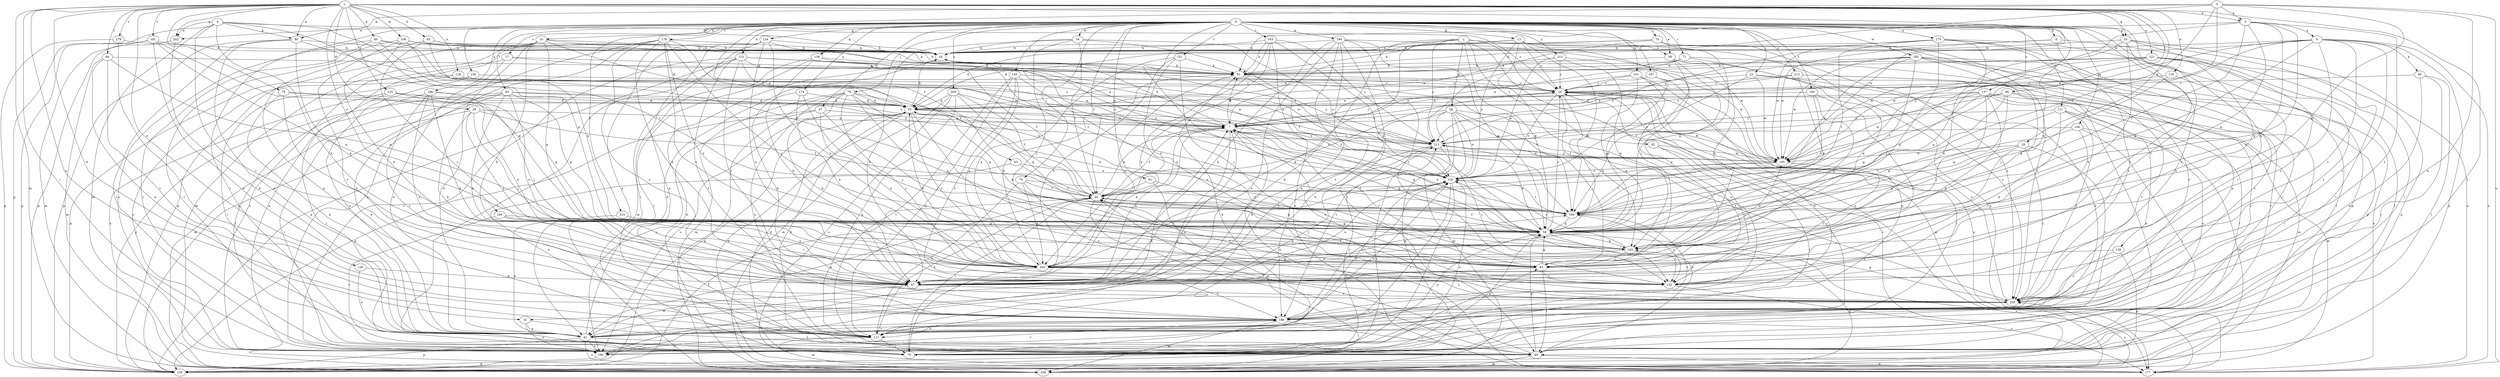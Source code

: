 strict digraph  {
0;
1;
2;
3;
4;
5;
6;
7;
8;
13;
15;
16;
17;
23;
24;
27;
28;
29;
32;
33;
34;
39;
40;
41;
43;
50;
55;
56;
58;
61;
65;
67;
70;
71;
74;
75;
76;
78;
82;
83;
85;
90;
91;
93;
94;
98;
99;
100;
101;
106;
109;
111;
115;
116;
117;
118;
120;
121;
125;
126;
134;
135;
136;
138;
143;
145;
151;
152;
157;
159;
160;
163;
165;
167;
169;
174;
175;
177;
178;
179;
181;
184;
186;
193;
194;
195;
196;
202;
203;
209;
211;
212;
213;
214;
220;
0 -> 8  [label=b];
0 -> 13  [label=b];
0 -> 15  [label=b];
0 -> 17  [label=c];
0 -> 23  [label=c];
0 -> 27  [label=d];
0 -> 34  [label=e];
0 -> 39  [label=e];
0 -> 43  [label=f];
0 -> 50  [label=f];
0 -> 55  [label=g];
0 -> 61  [label=h];
0 -> 70  [label=i];
0 -> 71  [label=i];
0 -> 74  [label=i];
0 -> 75  [label=i];
0 -> 76  [label=j];
0 -> 93  [label=l];
0 -> 100  [label=m];
0 -> 101  [label=m];
0 -> 111  [label=n];
0 -> 115  [label=n];
0 -> 134  [label=p];
0 -> 136  [label=q];
0 -> 138  [label=q];
0 -> 143  [label=q];
0 -> 145  [label=r];
0 -> 151  [label=r];
0 -> 152  [label=r];
0 -> 157  [label=s];
0 -> 159  [label=s];
0 -> 163  [label=t];
0 -> 165  [label=t];
0 -> 167  [label=t];
0 -> 169  [label=t];
0 -> 174  [label=u];
0 -> 175  [label=u];
0 -> 178  [label=v];
0 -> 193  [label=w];
0 -> 194  [label=w];
0 -> 196  [label=x];
0 -> 202  [label=x];
0 -> 209  [label=y];
0 -> 212  [label=z];
0 -> 213  [label=z];
0 -> 214  [label=z];
0 -> 220  [label=z];
1 -> 5  [label=a];
1 -> 28  [label=d];
1 -> 29  [label=d];
1 -> 32  [label=d];
1 -> 55  [label=g];
1 -> 65  [label=h];
1 -> 75  [label=i];
1 -> 78  [label=j];
1 -> 85  [label=k];
1 -> 90  [label=k];
1 -> 94  [label=l];
1 -> 98  [label=l];
1 -> 99  [label=l];
1 -> 106  [label=m];
1 -> 109  [label=m];
1 -> 116  [label=n];
1 -> 117  [label=n];
1 -> 118  [label=o];
1 -> 120  [label=o];
1 -> 121  [label=o];
1 -> 125  [label=o];
1 -> 179  [label=v];
1 -> 181  [label=v];
1 -> 184  [label=v];
1 -> 195  [label=w];
1 -> 202  [label=x];
2 -> 24  [label=c];
2 -> 32  [label=d];
2 -> 33  [label=d];
2 -> 39  [label=e];
2 -> 56  [label=g];
2 -> 58  [label=g];
2 -> 67  [label=h];
2 -> 82  [label=j];
2 -> 177  [label=u];
2 -> 211  [label=y];
3 -> 5  [label=a];
3 -> 16  [label=b];
3 -> 33  [label=d];
3 -> 50  [label=f];
3 -> 58  [label=g];
3 -> 90  [label=k];
3 -> 117  [label=n];
3 -> 177  [label=u];
3 -> 195  [label=w];
4 -> 24  [label=c];
4 -> 58  [label=g];
4 -> 67  [label=h];
4 -> 90  [label=k];
4 -> 109  [label=m];
4 -> 135  [label=p];
4 -> 169  [label=t];
4 -> 186  [label=v];
4 -> 202  [label=x];
5 -> 6  [label=a];
5 -> 58  [label=g];
5 -> 91  [label=k];
5 -> 126  [label=o];
5 -> 143  [label=q];
5 -> 169  [label=t];
5 -> 203  [label=x];
5 -> 220  [label=z];
6 -> 7  [label=a];
6 -> 16  [label=b];
6 -> 40  [label=e];
6 -> 50  [label=f];
6 -> 58  [label=g];
6 -> 83  [label=j];
6 -> 135  [label=p];
6 -> 152  [label=r];
6 -> 177  [label=u];
6 -> 195  [label=w];
6 -> 220  [label=z];
7 -> 16  [label=b];
7 -> 24  [label=c];
7 -> 50  [label=f];
7 -> 58  [label=g];
7 -> 91  [label=k];
7 -> 143  [label=q];
7 -> 152  [label=r];
7 -> 160  [label=s];
7 -> 177  [label=u];
7 -> 211  [label=y];
8 -> 16  [label=b];
8 -> 99  [label=l];
8 -> 195  [label=w];
8 -> 220  [label=z];
13 -> 16  [label=b];
13 -> 24  [label=c];
13 -> 33  [label=d];
13 -> 58  [label=g];
13 -> 83  [label=j];
13 -> 126  [label=o];
13 -> 160  [label=s];
13 -> 177  [label=u];
13 -> 220  [label=z];
15 -> 16  [label=b];
15 -> 33  [label=d];
15 -> 41  [label=e];
15 -> 67  [label=h];
15 -> 109  [label=m];
15 -> 126  [label=o];
15 -> 135  [label=p];
15 -> 143  [label=q];
15 -> 177  [label=u];
16 -> 91  [label=k];
17 -> 41  [label=e];
17 -> 91  [label=k];
17 -> 160  [label=s];
17 -> 195  [label=w];
23 -> 24  [label=c];
23 -> 41  [label=e];
23 -> 126  [label=o];
23 -> 177  [label=u];
23 -> 195  [label=w];
24 -> 33  [label=d];
24 -> 50  [label=f];
24 -> 75  [label=i];
24 -> 109  [label=m];
24 -> 126  [label=o];
24 -> 143  [label=q];
24 -> 169  [label=t];
24 -> 177  [label=u];
27 -> 7  [label=a];
27 -> 83  [label=j];
27 -> 135  [label=p];
27 -> 160  [label=s];
27 -> 203  [label=x];
28 -> 7  [label=a];
28 -> 50  [label=f];
28 -> 67  [label=h];
28 -> 75  [label=i];
28 -> 83  [label=j];
28 -> 203  [label=x];
29 -> 58  [label=g];
29 -> 169  [label=t];
29 -> 186  [label=v];
29 -> 195  [label=w];
29 -> 220  [label=z];
32 -> 41  [label=e];
32 -> 99  [label=l];
32 -> 160  [label=s];
33 -> 7  [label=a];
33 -> 16  [label=b];
33 -> 126  [label=o];
33 -> 135  [label=p];
33 -> 143  [label=q];
33 -> 152  [label=r];
33 -> 160  [label=s];
33 -> 177  [label=u];
33 -> 203  [label=x];
34 -> 16  [label=b];
34 -> 50  [label=f];
34 -> 67  [label=h];
34 -> 83  [label=j];
34 -> 126  [label=o];
34 -> 169  [label=t];
39 -> 91  [label=k];
39 -> 143  [label=q];
39 -> 169  [label=t];
39 -> 203  [label=x];
39 -> 220  [label=z];
40 -> 24  [label=c];
40 -> 41  [label=e];
40 -> 75  [label=i];
40 -> 99  [label=l];
41 -> 7  [label=a];
41 -> 16  [label=b];
41 -> 99  [label=l];
41 -> 126  [label=o];
41 -> 135  [label=p];
41 -> 160  [label=s];
41 -> 177  [label=u];
41 -> 186  [label=v];
43 -> 117  [label=n];
43 -> 126  [label=o];
43 -> 169  [label=t];
50 -> 7  [label=a];
50 -> 41  [label=e];
50 -> 75  [label=i];
50 -> 83  [label=j];
50 -> 99  [label=l];
50 -> 169  [label=t];
55 -> 16  [label=b];
55 -> 67  [label=h];
55 -> 75  [label=i];
55 -> 152  [label=r];
55 -> 177  [label=u];
55 -> 195  [label=w];
55 -> 220  [label=z];
56 -> 7  [label=a];
56 -> 67  [label=h];
56 -> 83  [label=j];
56 -> 109  [label=m];
56 -> 126  [label=o];
56 -> 135  [label=p];
56 -> 186  [label=v];
56 -> 195  [label=w];
56 -> 220  [label=z];
58 -> 7  [label=a];
58 -> 24  [label=c];
58 -> 50  [label=f];
58 -> 117  [label=n];
58 -> 143  [label=q];
58 -> 152  [label=r];
58 -> 211  [label=y];
61 -> 50  [label=f];
61 -> 109  [label=m];
61 -> 143  [label=q];
65 -> 16  [label=b];
65 -> 91  [label=k];
65 -> 117  [label=n];
65 -> 152  [label=r];
65 -> 195  [label=w];
67 -> 7  [label=a];
67 -> 41  [label=e];
67 -> 58  [label=g];
67 -> 126  [label=o];
67 -> 220  [label=z];
70 -> 50  [label=f];
70 -> 117  [label=n];
70 -> 169  [label=t];
70 -> 203  [label=x];
70 -> 220  [label=z];
71 -> 33  [label=d];
71 -> 91  [label=k];
71 -> 99  [label=l];
71 -> 143  [label=q];
71 -> 211  [label=y];
74 -> 7  [label=a];
74 -> 16  [label=b];
74 -> 58  [label=g];
74 -> 91  [label=k];
74 -> 117  [label=n];
74 -> 220  [label=z];
75 -> 24  [label=c];
75 -> 33  [label=d];
75 -> 58  [label=g];
75 -> 91  [label=k];
75 -> 126  [label=o];
75 -> 211  [label=y];
76 -> 33  [label=d];
76 -> 58  [label=g];
76 -> 67  [label=h];
76 -> 99  [label=l];
76 -> 109  [label=m];
76 -> 117  [label=n];
76 -> 126  [label=o];
76 -> 143  [label=q];
76 -> 152  [label=r];
78 -> 33  [label=d];
78 -> 41  [label=e];
78 -> 67  [label=h];
78 -> 211  [label=y];
82 -> 75  [label=i];
82 -> 152  [label=r];
82 -> 195  [label=w];
83 -> 58  [label=g];
83 -> 67  [label=h];
83 -> 99  [label=l];
83 -> 152  [label=r];
85 -> 7  [label=a];
85 -> 16  [label=b];
85 -> 58  [label=g];
85 -> 75  [label=i];
85 -> 160  [label=s];
90 -> 16  [label=b];
90 -> 41  [label=e];
90 -> 75  [label=i];
90 -> 135  [label=p];
90 -> 203  [label=x];
90 -> 211  [label=y];
91 -> 24  [label=c];
91 -> 169  [label=t];
91 -> 203  [label=x];
91 -> 211  [label=y];
93 -> 7  [label=a];
93 -> 33  [label=d];
93 -> 41  [label=e];
93 -> 58  [label=g];
93 -> 67  [label=h];
93 -> 109  [label=m];
93 -> 135  [label=p];
93 -> 203  [label=x];
94 -> 58  [label=g];
94 -> 91  [label=k];
94 -> 109  [label=m];
94 -> 117  [label=n];
94 -> 186  [label=v];
98 -> 33  [label=d];
98 -> 58  [label=g];
98 -> 75  [label=i];
98 -> 169  [label=t];
98 -> 186  [label=v];
98 -> 211  [label=y];
99 -> 33  [label=d];
99 -> 50  [label=f];
99 -> 58  [label=g];
99 -> 109  [label=m];
99 -> 126  [label=o];
99 -> 177  [label=u];
100 -> 99  [label=l];
100 -> 109  [label=m];
100 -> 152  [label=r];
100 -> 169  [label=t];
100 -> 211  [label=y];
101 -> 7  [label=a];
101 -> 24  [label=c];
101 -> 41  [label=e];
101 -> 83  [label=j];
101 -> 203  [label=x];
106 -> 16  [label=b];
106 -> 24  [label=c];
106 -> 50  [label=f];
106 -> 67  [label=h];
106 -> 91  [label=k];
106 -> 99  [label=l];
106 -> 186  [label=v];
109 -> 16  [label=b];
109 -> 24  [label=c];
109 -> 143  [label=q];
109 -> 220  [label=z];
111 -> 7  [label=a];
111 -> 58  [label=g];
111 -> 67  [label=h];
111 -> 109  [label=m];
111 -> 117  [label=n];
111 -> 220  [label=z];
115 -> 7  [label=a];
115 -> 33  [label=d];
115 -> 67  [label=h];
115 -> 75  [label=i];
115 -> 91  [label=k];
115 -> 126  [label=o];
115 -> 135  [label=p];
115 -> 160  [label=s];
115 -> 186  [label=v];
115 -> 195  [label=w];
116 -> 24  [label=c];
116 -> 58  [label=g];
116 -> 152  [label=r];
117 -> 50  [label=f];
117 -> 75  [label=i];
117 -> 109  [label=m];
117 -> 160  [label=s];
118 -> 7  [label=a];
118 -> 24  [label=c];
118 -> 75  [label=i];
118 -> 135  [label=p];
118 -> 211  [label=y];
120 -> 41  [label=e];
120 -> 67  [label=h];
121 -> 7  [label=a];
121 -> 58  [label=g];
121 -> 67  [label=h];
121 -> 91  [label=k];
121 -> 99  [label=l];
121 -> 135  [label=p];
121 -> 211  [label=y];
121 -> 220  [label=z];
125 -> 33  [label=d];
125 -> 58  [label=g];
125 -> 99  [label=l];
125 -> 160  [label=s];
125 -> 203  [label=x];
126 -> 50  [label=f];
126 -> 75  [label=i];
126 -> 117  [label=n];
126 -> 160  [label=s];
126 -> 169  [label=t];
134 -> 16  [label=b];
134 -> 41  [label=e];
134 -> 67  [label=h];
134 -> 99  [label=l];
134 -> 117  [label=n];
134 -> 169  [label=t];
134 -> 203  [label=x];
135 -> 50  [label=f];
135 -> 211  [label=y];
136 -> 83  [label=j];
136 -> 135  [label=p];
136 -> 220  [label=z];
138 -> 50  [label=f];
138 -> 67  [label=h];
138 -> 75  [label=i];
138 -> 91  [label=k];
138 -> 109  [label=m];
143 -> 83  [label=j];
143 -> 126  [label=o];
143 -> 177  [label=u];
143 -> 195  [label=w];
143 -> 203  [label=x];
145 -> 24  [label=c];
145 -> 99  [label=l];
145 -> 117  [label=n];
145 -> 143  [label=q];
145 -> 203  [label=x];
145 -> 220  [label=z];
151 -> 67  [label=h];
151 -> 83  [label=j];
151 -> 91  [label=k];
151 -> 203  [label=x];
151 -> 220  [label=z];
152 -> 50  [label=f];
152 -> 177  [label=u];
157 -> 33  [label=d];
157 -> 58  [label=g];
157 -> 67  [label=h];
157 -> 83  [label=j];
157 -> 99  [label=l];
157 -> 109  [label=m];
157 -> 160  [label=s];
157 -> 195  [label=w];
157 -> 211  [label=y];
159 -> 24  [label=c];
159 -> 41  [label=e];
159 -> 160  [label=s];
160 -> 7  [label=a];
160 -> 83  [label=j];
160 -> 135  [label=p];
160 -> 186  [label=v];
163 -> 16  [label=b];
163 -> 58  [label=g];
163 -> 67  [label=h];
163 -> 91  [label=k];
163 -> 177  [label=u];
163 -> 203  [label=x];
163 -> 211  [label=y];
165 -> 33  [label=d];
165 -> 67  [label=h];
165 -> 143  [label=q];
165 -> 169  [label=t];
167 -> 24  [label=c];
167 -> 58  [label=g];
167 -> 117  [label=n];
169 -> 33  [label=d];
169 -> 58  [label=g];
169 -> 152  [label=r];
174 -> 33  [label=d];
174 -> 67  [label=h];
174 -> 83  [label=j];
174 -> 203  [label=x];
175 -> 16  [label=b];
175 -> 99  [label=l];
175 -> 135  [label=p];
175 -> 143  [label=q];
175 -> 169  [label=t];
175 -> 186  [label=v];
175 -> 195  [label=w];
175 -> 203  [label=x];
178 -> 16  [label=b];
178 -> 50  [label=f];
178 -> 67  [label=h];
178 -> 83  [label=j];
178 -> 135  [label=p];
178 -> 152  [label=r];
178 -> 160  [label=s];
178 -> 186  [label=v];
178 -> 203  [label=x];
179 -> 16  [label=b];
179 -> 135  [label=p];
179 -> 186  [label=v];
181 -> 16  [label=b];
181 -> 41  [label=e];
181 -> 58  [label=g];
181 -> 109  [label=m];
181 -> 135  [label=p];
181 -> 143  [label=q];
184 -> 58  [label=g];
184 -> 75  [label=i];
184 -> 152  [label=r];
184 -> 203  [label=x];
186 -> 41  [label=e];
186 -> 99  [label=l];
186 -> 109  [label=m];
186 -> 117  [label=n];
186 -> 126  [label=o];
186 -> 169  [label=t];
193 -> 83  [label=j];
193 -> 91  [label=k];
193 -> 99  [label=l];
193 -> 126  [label=o];
193 -> 135  [label=p];
193 -> 169  [label=t];
193 -> 186  [label=v];
193 -> 195  [label=w];
193 -> 211  [label=y];
194 -> 16  [label=b];
194 -> 41  [label=e];
194 -> 58  [label=g];
194 -> 67  [label=h];
194 -> 99  [label=l];
194 -> 117  [label=n];
194 -> 152  [label=r];
194 -> 186  [label=v];
194 -> 195  [label=w];
195 -> 126  [label=o];
195 -> 152  [label=r];
195 -> 169  [label=t];
195 -> 211  [label=y];
196 -> 33  [label=d];
196 -> 67  [label=h];
196 -> 75  [label=i];
196 -> 83  [label=j];
196 -> 186  [label=v];
196 -> 220  [label=z];
202 -> 41  [label=e];
202 -> 135  [label=p];
203 -> 7  [label=a];
203 -> 33  [label=d];
203 -> 75  [label=i];
203 -> 91  [label=k];
203 -> 126  [label=o];
203 -> 169  [label=t];
203 -> 186  [label=v];
203 -> 220  [label=z];
209 -> 33  [label=d];
209 -> 50  [label=f];
209 -> 58  [label=g];
209 -> 109  [label=m];
209 -> 117  [label=n];
209 -> 126  [label=o];
209 -> 177  [label=u];
211 -> 16  [label=b];
211 -> 67  [label=h];
211 -> 117  [label=n];
211 -> 152  [label=r];
211 -> 195  [label=w];
212 -> 24  [label=c];
212 -> 91  [label=k];
212 -> 126  [label=o];
212 -> 143  [label=q];
212 -> 195  [label=w];
213 -> 7  [label=a];
213 -> 24  [label=c];
213 -> 58  [label=g];
213 -> 75  [label=i];
213 -> 186  [label=v];
214 -> 41  [label=e];
214 -> 58  [label=g];
220 -> 7  [label=a];
220 -> 24  [label=c];
220 -> 58  [label=g];
220 -> 186  [label=v];
}
